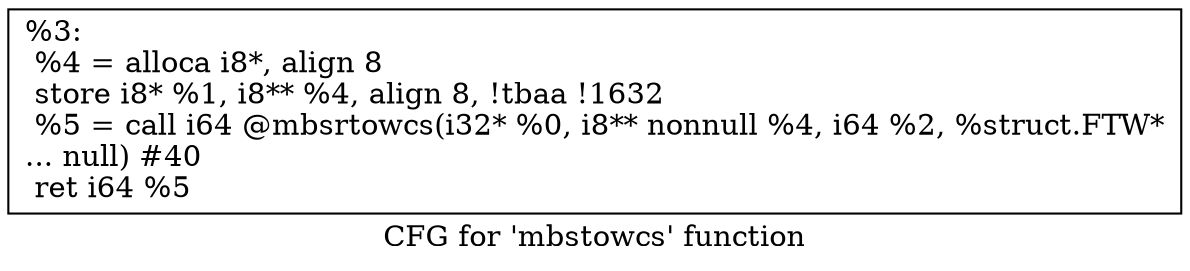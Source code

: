 digraph "CFG for 'mbstowcs' function" {
	label="CFG for 'mbstowcs' function";

	Node0x1824ab0 [shape=record,label="{%3:\l  %4 = alloca i8*, align 8\l  store i8* %1, i8** %4, align 8, !tbaa !1632\l  %5 = call i64 @mbsrtowcs(i32* %0, i8** nonnull %4, i64 %2, %struct.FTW*\l... null) #40\l  ret i64 %5\l}"];
}
